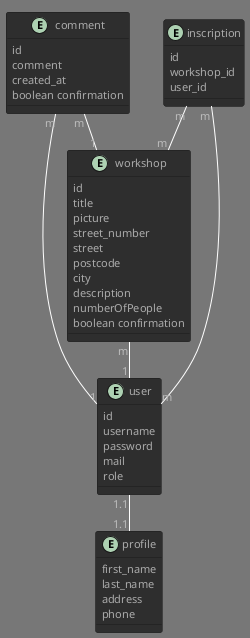 @startuml
!pragma layout smetana
!theme reddress-darkorange

entity user {
    id
    username
    password
    mail
    role
}

entity profile {
    first_name
    last_name
    address
    phone
}

entity workshop {
    id
    title
    picture
    street_number
    street
    postcode
    city
    description
    numberOfPeople
    boolean confirmation
}

entity comment {
    id
    comment
    created_at
    boolean confirmation
}

entity inscription {
    id
    workshop_id
    user_id
}

user "1.1" -- "1.1" profile
comment "m" -- "1" workshop
comment "m" -- "1" user
inscription "m" -- "m" user
inscription "m" -- "m" workshop
workshop "m" -- "1" user

@enduml